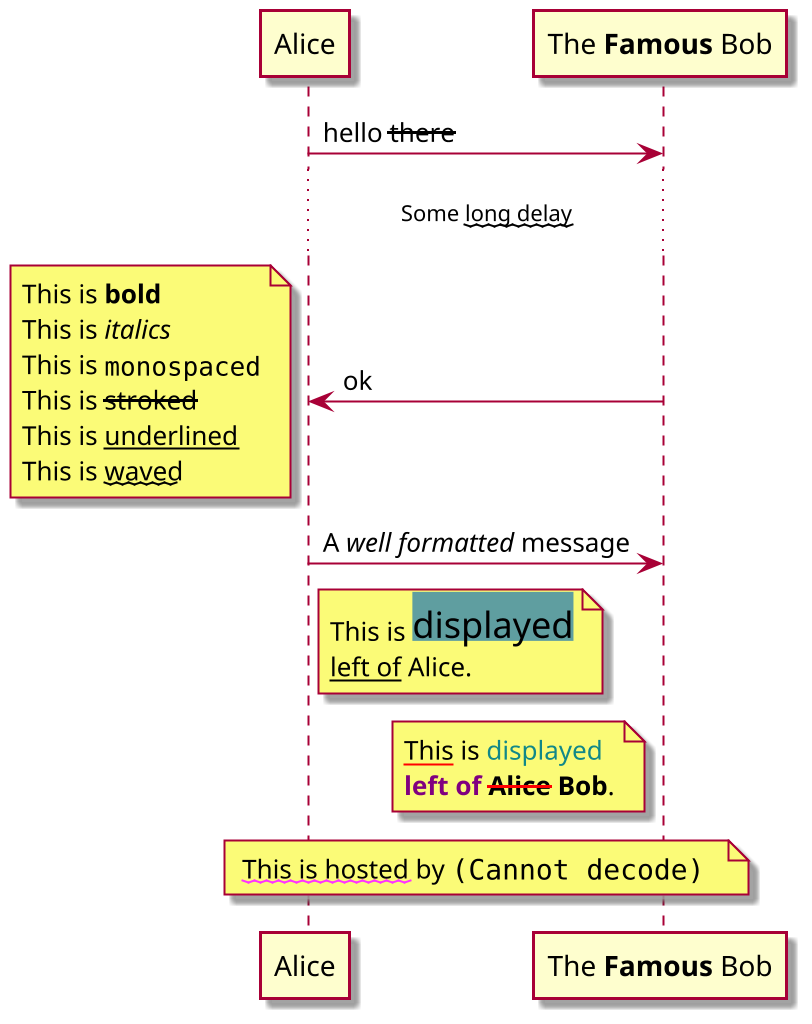 @startuml Creole And HTML
skin rose
scale 2

participant Alice
participant "The **Famous** Bob" as Bob

Alice -> Bob : hello --there--
... Some ~~long delay~~ ...
Bob -> Alice : ok
note left
  This is **bold**
  This is //italics//
  This is ""monospaced""
  This is --stroked--
  This is __underlined__
  This is ~~waved~~
end note

Alice -> Bob : A //well formatted// message
note right of Alice
 This is <back:cadetblue><size:18>displayed</size></back>
 __left of__ Alice.
end note
note left of Bob
 <u:red>This</u> is <color #118888>displayed</color>
 **<color purple>left of</color> <s:red>Alice</strike> Bob**.
end note
note over Alice, Bob
 <w:#FF33FF>This is hosted</w> by <img sourceforge.jpg>
end note
@enduml
